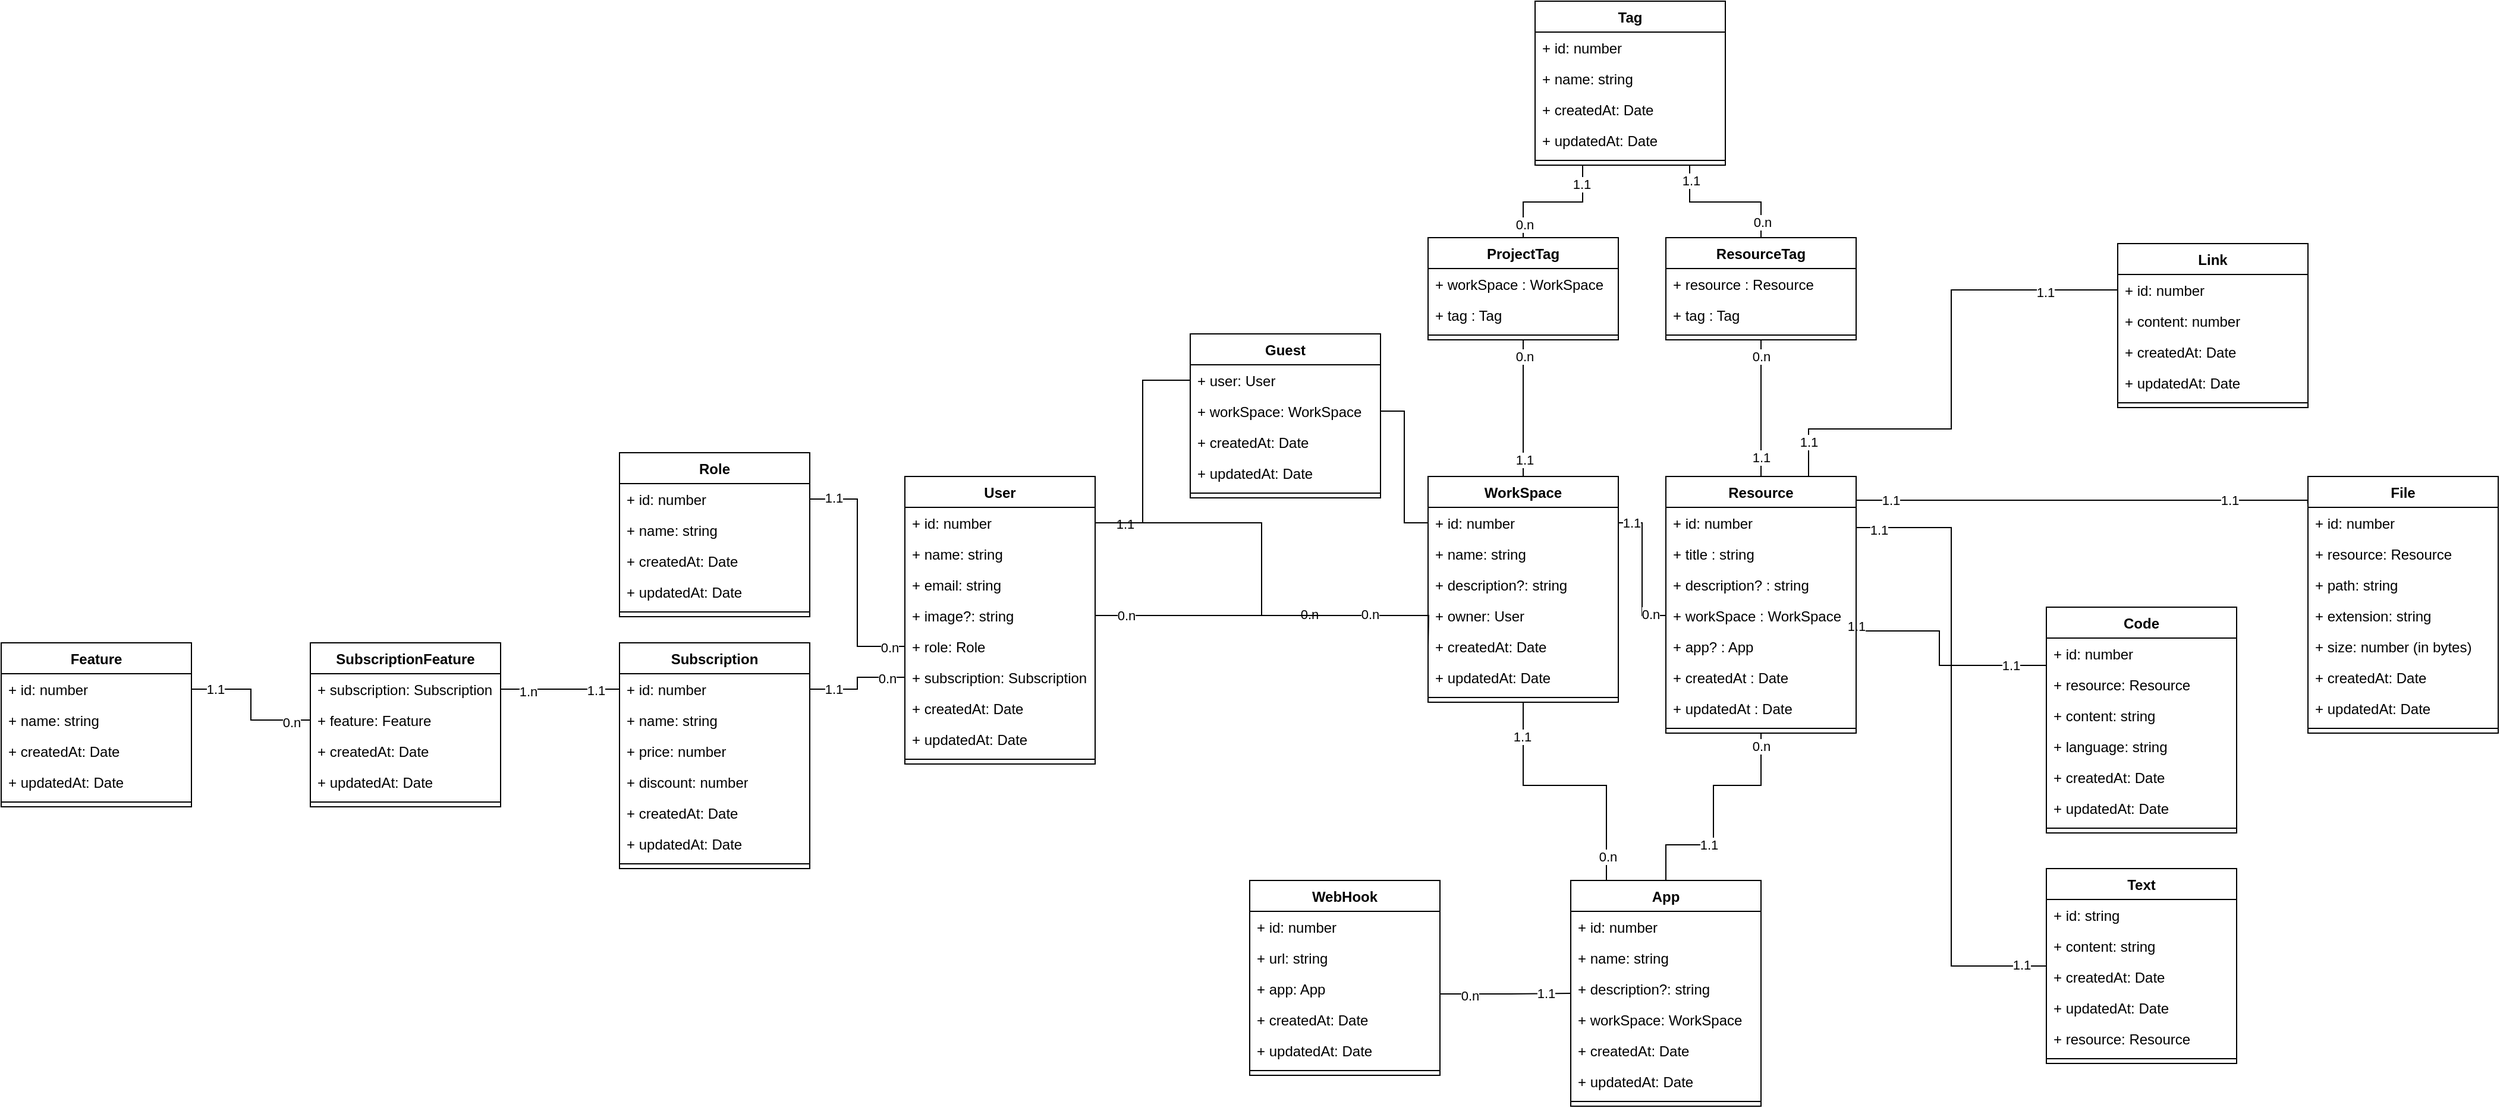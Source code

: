 <mxfile version="21.6.2" type="github">
  <diagram name="Page-1" id="kLeC5aWb9Zuu49NkkMoh">
    <mxGraphModel dx="6162" dy="1109" grid="1" gridSize="10" guides="1" tooltips="1" connect="1" arrows="1" fold="1" page="1" pageScale="1" pageWidth="850" pageHeight="1100" math="0" shadow="0">
      <root>
        <mxCell id="0" />
        <mxCell id="1" parent="0" />
        <mxCell id="GEZRF7LmWpL6LQjUL8pA-1" style="edgeStyle=orthogonalEdgeStyle;rounded=0;orthogonalLoop=1;jettySize=auto;html=1;entryX=0.5;entryY=1;entryDx=0;entryDy=0;endArrow=none;endFill=0;" parent="1" source="GEZRF7LmWpL6LQjUL8pA-4" target="GEZRF7LmWpL6LQjUL8pA-107" edge="1">
          <mxGeometry relative="1" as="geometry" />
        </mxCell>
        <mxCell id="GEZRF7LmWpL6LQjUL8pA-2" value="0.n" style="edgeLabel;html=1;align=center;verticalAlign=middle;resizable=0;points=[];" parent="GEZRF7LmWpL6LQjUL8pA-1" vertex="1" connectable="0">
          <mxGeometry x="0.766" y="-1" relative="1" as="geometry">
            <mxPoint as="offset" />
          </mxGeometry>
        </mxCell>
        <mxCell id="GEZRF7LmWpL6LQjUL8pA-3" value="1.1" style="edgeLabel;html=1;align=center;verticalAlign=middle;resizable=0;points=[];" parent="GEZRF7LmWpL6LQjUL8pA-1" vertex="1" connectable="0">
          <mxGeometry x="-0.754" y="-1" relative="1" as="geometry">
            <mxPoint as="offset" />
          </mxGeometry>
        </mxCell>
        <mxCell id="GEZRF7LmWpL6LQjUL8pA-4" value="WorkSpace" style="swimlane;fontStyle=1;align=center;verticalAlign=top;childLayout=stackLayout;horizontal=1;startSize=26;horizontalStack=0;resizeParent=1;resizeParentMax=0;resizeLast=0;collapsible=1;marginBottom=0;whiteSpace=wrap;html=1;" parent="1" vertex="1">
          <mxGeometry x="-2640" y="460" width="160" height="190" as="geometry" />
        </mxCell>
        <mxCell id="GEZRF7LmWpL6LQjUL8pA-5" value="+ id: number" style="text;strokeColor=none;fillColor=none;align=left;verticalAlign=top;spacingLeft=4;spacingRight=4;overflow=hidden;rotatable=0;points=[[0,0.5],[1,0.5]];portConstraint=eastwest;whiteSpace=wrap;html=1;" parent="GEZRF7LmWpL6LQjUL8pA-4" vertex="1">
          <mxGeometry y="26" width="160" height="26" as="geometry" />
        </mxCell>
        <mxCell id="GEZRF7LmWpL6LQjUL8pA-6" value="+ name: string" style="text;strokeColor=none;fillColor=none;align=left;verticalAlign=top;spacingLeft=4;spacingRight=4;overflow=hidden;rotatable=0;points=[[0,0.5],[1,0.5]];portConstraint=eastwest;whiteSpace=wrap;html=1;" parent="GEZRF7LmWpL6LQjUL8pA-4" vertex="1">
          <mxGeometry y="52" width="160" height="26" as="geometry" />
        </mxCell>
        <mxCell id="yAE9XLFauvHRIwuhdHwT-1" value="+ description?: string" style="text;strokeColor=none;fillColor=none;align=left;verticalAlign=top;spacingLeft=4;spacingRight=4;overflow=hidden;rotatable=0;points=[[0,0.5],[1,0.5]];portConstraint=eastwest;whiteSpace=wrap;html=1;" vertex="1" parent="GEZRF7LmWpL6LQjUL8pA-4">
          <mxGeometry y="78" width="160" height="26" as="geometry" />
        </mxCell>
        <mxCell id="GEZRF7LmWpL6LQjUL8pA-7" value="+ owner: User" style="text;strokeColor=none;fillColor=none;align=left;verticalAlign=top;spacingLeft=4;spacingRight=4;overflow=hidden;rotatable=0;points=[[0,0.5],[1,0.5]];portConstraint=eastwest;whiteSpace=wrap;html=1;" parent="GEZRF7LmWpL6LQjUL8pA-4" vertex="1">
          <mxGeometry y="104" width="160" height="26" as="geometry" />
        </mxCell>
        <mxCell id="GEZRF7LmWpL6LQjUL8pA-9" value="+ createdAt: Date" style="text;strokeColor=none;fillColor=none;align=left;verticalAlign=top;spacingLeft=4;spacingRight=4;overflow=hidden;rotatable=0;points=[[0,0.5],[1,0.5]];portConstraint=eastwest;whiteSpace=wrap;html=1;" parent="GEZRF7LmWpL6LQjUL8pA-4" vertex="1">
          <mxGeometry y="130" width="160" height="26" as="geometry" />
        </mxCell>
        <mxCell id="GEZRF7LmWpL6LQjUL8pA-10" value="+ updatedAt: Date" style="text;strokeColor=none;fillColor=none;align=left;verticalAlign=top;spacingLeft=4;spacingRight=4;overflow=hidden;rotatable=0;points=[[0,0.5],[1,0.5]];portConstraint=eastwest;whiteSpace=wrap;html=1;" parent="GEZRF7LmWpL6LQjUL8pA-4" vertex="1">
          <mxGeometry y="156" width="160" height="26" as="geometry" />
        </mxCell>
        <mxCell id="GEZRF7LmWpL6LQjUL8pA-11" value="" style="line;strokeWidth=1;fillColor=none;align=left;verticalAlign=middle;spacingTop=-1;spacingLeft=3;spacingRight=3;rotatable=0;labelPosition=right;points=[];portConstraint=eastwest;strokeColor=inherit;" parent="GEZRF7LmWpL6LQjUL8pA-4" vertex="1">
          <mxGeometry y="182" width="160" height="8" as="geometry" />
        </mxCell>
        <mxCell id="GEZRF7LmWpL6LQjUL8pA-12" value="User" style="swimlane;fontStyle=1;align=center;verticalAlign=top;childLayout=stackLayout;horizontal=1;startSize=26;horizontalStack=0;resizeParent=1;resizeParentMax=0;resizeLast=0;collapsible=1;marginBottom=0;whiteSpace=wrap;html=1;" parent="1" vertex="1">
          <mxGeometry x="-3080" y="460" width="160" height="242" as="geometry" />
        </mxCell>
        <mxCell id="GEZRF7LmWpL6LQjUL8pA-13" value="+ id: number" style="text;strokeColor=none;fillColor=none;align=left;verticalAlign=top;spacingLeft=4;spacingRight=4;overflow=hidden;rotatable=0;points=[[0,0.5],[1,0.5]];portConstraint=eastwest;whiteSpace=wrap;html=1;" parent="GEZRF7LmWpL6LQjUL8pA-12" vertex="1">
          <mxGeometry y="26" width="160" height="26" as="geometry" />
        </mxCell>
        <mxCell id="GEZRF7LmWpL6LQjUL8pA-14" value="+ name: string" style="text;strokeColor=none;fillColor=none;align=left;verticalAlign=top;spacingLeft=4;spacingRight=4;overflow=hidden;rotatable=0;points=[[0,0.5],[1,0.5]];portConstraint=eastwest;whiteSpace=wrap;html=1;" parent="GEZRF7LmWpL6LQjUL8pA-12" vertex="1">
          <mxGeometry y="52" width="160" height="26" as="geometry" />
        </mxCell>
        <mxCell id="GEZRF7LmWpL6LQjUL8pA-15" value="+ email: string" style="text;strokeColor=none;fillColor=none;align=left;verticalAlign=top;spacingLeft=4;spacingRight=4;overflow=hidden;rotatable=0;points=[[0,0.5],[1,0.5]];portConstraint=eastwest;whiteSpace=wrap;html=1;" parent="GEZRF7LmWpL6LQjUL8pA-12" vertex="1">
          <mxGeometry y="78" width="160" height="26" as="geometry" />
        </mxCell>
        <mxCell id="GEZRF7LmWpL6LQjUL8pA-16" value="+ image?: string" style="text;strokeColor=none;fillColor=none;align=left;verticalAlign=top;spacingLeft=4;spacingRight=4;overflow=hidden;rotatable=0;points=[[0,0.5],[1,0.5]];portConstraint=eastwest;whiteSpace=wrap;html=1;" parent="GEZRF7LmWpL6LQjUL8pA-12" vertex="1">
          <mxGeometry y="104" width="160" height="26" as="geometry" />
        </mxCell>
        <mxCell id="GEZRF7LmWpL6LQjUL8pA-17" value="+ role: Role" style="text;strokeColor=none;fillColor=none;align=left;verticalAlign=top;spacingLeft=4;spacingRight=4;overflow=hidden;rotatable=0;points=[[0,0.5],[1,0.5]];portConstraint=eastwest;whiteSpace=wrap;html=1;" parent="GEZRF7LmWpL6LQjUL8pA-12" vertex="1">
          <mxGeometry y="130" width="160" height="26" as="geometry" />
        </mxCell>
        <mxCell id="GEZRF7LmWpL6LQjUL8pA-18" value="+ subscription: Subscription" style="text;strokeColor=none;fillColor=none;align=left;verticalAlign=top;spacingLeft=4;spacingRight=4;overflow=hidden;rotatable=0;points=[[0,0.5],[1,0.5]];portConstraint=eastwest;whiteSpace=wrap;html=1;" parent="GEZRF7LmWpL6LQjUL8pA-12" vertex="1">
          <mxGeometry y="156" width="160" height="26" as="geometry" />
        </mxCell>
        <mxCell id="GEZRF7LmWpL6LQjUL8pA-19" value="+ createdAt: Date" style="text;strokeColor=none;fillColor=none;align=left;verticalAlign=top;spacingLeft=4;spacingRight=4;overflow=hidden;rotatable=0;points=[[0,0.5],[1,0.5]];portConstraint=eastwest;whiteSpace=wrap;html=1;" parent="GEZRF7LmWpL6LQjUL8pA-12" vertex="1">
          <mxGeometry y="182" width="160" height="26" as="geometry" />
        </mxCell>
        <mxCell id="yAE9XLFauvHRIwuhdHwT-22" value="+ updatedAt: Date" style="text;strokeColor=none;fillColor=none;align=left;verticalAlign=top;spacingLeft=4;spacingRight=4;overflow=hidden;rotatable=0;points=[[0,0.5],[1,0.5]];portConstraint=eastwest;whiteSpace=wrap;html=1;" vertex="1" parent="GEZRF7LmWpL6LQjUL8pA-12">
          <mxGeometry y="208" width="160" height="26" as="geometry" />
        </mxCell>
        <mxCell id="GEZRF7LmWpL6LQjUL8pA-20" value="" style="line;strokeWidth=1;fillColor=none;align=left;verticalAlign=middle;spacingTop=-1;spacingLeft=3;spacingRight=3;rotatable=0;labelPosition=right;points=[];portConstraint=eastwest;strokeColor=inherit;" parent="GEZRF7LmWpL6LQjUL8pA-12" vertex="1">
          <mxGeometry y="234" width="160" height="8" as="geometry" />
        </mxCell>
        <mxCell id="GEZRF7LmWpL6LQjUL8pA-21" style="edgeStyle=orthogonalEdgeStyle;rounded=0;orthogonalLoop=1;jettySize=auto;html=1;entryX=0.5;entryY=1;entryDx=0;entryDy=0;endArrow=none;endFill=0;" parent="1" source="GEZRF7LmWpL6LQjUL8pA-24" target="GEZRF7LmWpL6LQjUL8pA-4" edge="1">
          <mxGeometry relative="1" as="geometry">
            <Array as="points">
              <mxPoint x="-2490" y="720" />
              <mxPoint x="-2560" y="720" />
            </Array>
          </mxGeometry>
        </mxCell>
        <mxCell id="GEZRF7LmWpL6LQjUL8pA-22" value="0.n" style="edgeLabel;html=1;align=center;verticalAlign=middle;resizable=0;points=[];" parent="GEZRF7LmWpL6LQjUL8pA-21" vertex="1" connectable="0">
          <mxGeometry x="-0.817" y="-1" relative="1" as="geometry">
            <mxPoint as="offset" />
          </mxGeometry>
        </mxCell>
        <mxCell id="GEZRF7LmWpL6LQjUL8pA-23" value="1.1" style="edgeLabel;html=1;align=center;verticalAlign=middle;resizable=0;points=[];" parent="GEZRF7LmWpL6LQjUL8pA-21" vertex="1" connectable="0">
          <mxGeometry x="0.741" y="1" relative="1" as="geometry">
            <mxPoint as="offset" />
          </mxGeometry>
        </mxCell>
        <mxCell id="GEZRF7LmWpL6LQjUL8pA-24" value="App" style="swimlane;fontStyle=1;align=center;verticalAlign=top;childLayout=stackLayout;horizontal=1;startSize=26;horizontalStack=0;resizeParent=1;resizeParentMax=0;resizeLast=0;collapsible=1;marginBottom=0;whiteSpace=wrap;html=1;" parent="1" vertex="1">
          <mxGeometry x="-2520" y="800" width="160" height="190" as="geometry" />
        </mxCell>
        <mxCell id="GEZRF7LmWpL6LQjUL8pA-25" value="+ id: number" style="text;strokeColor=none;fillColor=none;align=left;verticalAlign=top;spacingLeft=4;spacingRight=4;overflow=hidden;rotatable=0;points=[[0,0.5],[1,0.5]];portConstraint=eastwest;whiteSpace=wrap;html=1;" parent="GEZRF7LmWpL6LQjUL8pA-24" vertex="1">
          <mxGeometry y="26" width="160" height="26" as="geometry" />
        </mxCell>
        <mxCell id="GEZRF7LmWpL6LQjUL8pA-26" value="+ name: string" style="text;strokeColor=none;fillColor=none;align=left;verticalAlign=top;spacingLeft=4;spacingRight=4;overflow=hidden;rotatable=0;points=[[0,0.5],[1,0.5]];portConstraint=eastwest;whiteSpace=wrap;html=1;" parent="GEZRF7LmWpL6LQjUL8pA-24" vertex="1">
          <mxGeometry y="52" width="160" height="26" as="geometry" />
        </mxCell>
        <mxCell id="yAE9XLFauvHRIwuhdHwT-2" value="+ description?: string" style="text;strokeColor=none;fillColor=none;align=left;verticalAlign=top;spacingLeft=4;spacingRight=4;overflow=hidden;rotatable=0;points=[[0,0.5],[1,0.5]];portConstraint=eastwest;whiteSpace=wrap;html=1;" vertex="1" parent="GEZRF7LmWpL6LQjUL8pA-24">
          <mxGeometry y="78" width="160" height="26" as="geometry" />
        </mxCell>
        <mxCell id="GEZRF7LmWpL6LQjUL8pA-27" value="+ workSpace: WorkSpace" style="text;strokeColor=none;fillColor=none;align=left;verticalAlign=top;spacingLeft=4;spacingRight=4;overflow=hidden;rotatable=0;points=[[0,0.5],[1,0.5]];portConstraint=eastwest;whiteSpace=wrap;html=1;" parent="GEZRF7LmWpL6LQjUL8pA-24" vertex="1">
          <mxGeometry y="104" width="160" height="26" as="geometry" />
        </mxCell>
        <mxCell id="GEZRF7LmWpL6LQjUL8pA-28" value="+ createdAt: Date" style="text;strokeColor=none;fillColor=none;align=left;verticalAlign=top;spacingLeft=4;spacingRight=4;overflow=hidden;rotatable=0;points=[[0,0.5],[1,0.5]];portConstraint=eastwest;whiteSpace=wrap;html=1;" parent="GEZRF7LmWpL6LQjUL8pA-24" vertex="1">
          <mxGeometry y="130" width="160" height="26" as="geometry" />
        </mxCell>
        <mxCell id="GEZRF7LmWpL6LQjUL8pA-29" value="+ updatedAt: Date" style="text;strokeColor=none;fillColor=none;align=left;verticalAlign=top;spacingLeft=4;spacingRight=4;overflow=hidden;rotatable=0;points=[[0,0.5],[1,0.5]];portConstraint=eastwest;whiteSpace=wrap;html=1;" parent="GEZRF7LmWpL6LQjUL8pA-24" vertex="1">
          <mxGeometry y="156" width="160" height="26" as="geometry" />
        </mxCell>
        <mxCell id="GEZRF7LmWpL6LQjUL8pA-30" value="" style="line;strokeWidth=1;fillColor=none;align=left;verticalAlign=middle;spacingTop=-1;spacingLeft=3;spacingRight=3;rotatable=0;labelPosition=right;points=[];portConstraint=eastwest;strokeColor=inherit;" parent="GEZRF7LmWpL6LQjUL8pA-24" vertex="1">
          <mxGeometry y="182" width="160" height="8" as="geometry" />
        </mxCell>
        <mxCell id="GEZRF7LmWpL6LQjUL8pA-31" value="File" style="swimlane;fontStyle=1;align=center;verticalAlign=top;childLayout=stackLayout;horizontal=1;startSize=26;horizontalStack=0;resizeParent=1;resizeParentMax=0;resizeLast=0;collapsible=1;marginBottom=0;whiteSpace=wrap;html=1;" parent="1" vertex="1">
          <mxGeometry x="-1900" y="460" width="160" height="216" as="geometry" />
        </mxCell>
        <mxCell id="GEZRF7LmWpL6LQjUL8pA-32" value="+ id: number" style="text;strokeColor=none;fillColor=none;align=left;verticalAlign=top;spacingLeft=4;spacingRight=4;overflow=hidden;rotatable=0;points=[[0,0.5],[1,0.5]];portConstraint=eastwest;whiteSpace=wrap;html=1;" parent="GEZRF7LmWpL6LQjUL8pA-31" vertex="1">
          <mxGeometry y="26" width="160" height="26" as="geometry" />
        </mxCell>
        <mxCell id="GEZRF7LmWpL6LQjUL8pA-33" value="+ resource: Resource" style="text;strokeColor=none;fillColor=none;align=left;verticalAlign=top;spacingLeft=4;spacingRight=4;overflow=hidden;rotatable=0;points=[[0,0.5],[1,0.5]];portConstraint=eastwest;whiteSpace=wrap;html=1;" parent="GEZRF7LmWpL6LQjUL8pA-31" vertex="1">
          <mxGeometry y="52" width="160" height="26" as="geometry" />
        </mxCell>
        <mxCell id="GEZRF7LmWpL6LQjUL8pA-34" value="+ path: string" style="text;strokeColor=none;fillColor=none;align=left;verticalAlign=top;spacingLeft=4;spacingRight=4;overflow=hidden;rotatable=0;points=[[0,0.5],[1,0.5]];portConstraint=eastwest;whiteSpace=wrap;html=1;" parent="GEZRF7LmWpL6LQjUL8pA-31" vertex="1">
          <mxGeometry y="78" width="160" height="26" as="geometry" />
        </mxCell>
        <mxCell id="GEZRF7LmWpL6LQjUL8pA-35" value="+ extension: string" style="text;strokeColor=none;fillColor=none;align=left;verticalAlign=top;spacingLeft=4;spacingRight=4;overflow=hidden;rotatable=0;points=[[0,0.5],[1,0.5]];portConstraint=eastwest;whiteSpace=wrap;html=1;" parent="GEZRF7LmWpL6LQjUL8pA-31" vertex="1">
          <mxGeometry y="104" width="160" height="26" as="geometry" />
        </mxCell>
        <mxCell id="GEZRF7LmWpL6LQjUL8pA-36" value="+ size: number (in bytes)" style="text;strokeColor=none;fillColor=none;align=left;verticalAlign=top;spacingLeft=4;spacingRight=4;overflow=hidden;rotatable=0;points=[[0,0.5],[1,0.5]];portConstraint=eastwest;whiteSpace=wrap;html=1;" parent="GEZRF7LmWpL6LQjUL8pA-31" vertex="1">
          <mxGeometry y="130" width="160" height="26" as="geometry" />
        </mxCell>
        <mxCell id="GEZRF7LmWpL6LQjUL8pA-37" value="+ createdAt: Date" style="text;strokeColor=none;fillColor=none;align=left;verticalAlign=top;spacingLeft=4;spacingRight=4;overflow=hidden;rotatable=0;points=[[0,0.5],[1,0.5]];portConstraint=eastwest;whiteSpace=wrap;html=1;" parent="GEZRF7LmWpL6LQjUL8pA-31" vertex="1">
          <mxGeometry y="156" width="160" height="26" as="geometry" />
        </mxCell>
        <mxCell id="GEZRF7LmWpL6LQjUL8pA-38" value="+ updatedAt: Date" style="text;strokeColor=none;fillColor=none;align=left;verticalAlign=top;spacingLeft=4;spacingRight=4;overflow=hidden;rotatable=0;points=[[0,0.5],[1,0.5]];portConstraint=eastwest;whiteSpace=wrap;html=1;" parent="GEZRF7LmWpL6LQjUL8pA-31" vertex="1">
          <mxGeometry y="182" width="160" height="26" as="geometry" />
        </mxCell>
        <mxCell id="GEZRF7LmWpL6LQjUL8pA-39" value="" style="line;strokeWidth=1;fillColor=none;align=left;verticalAlign=middle;spacingTop=-1;spacingLeft=3;spacingRight=3;rotatable=0;labelPosition=right;points=[];portConstraint=eastwest;strokeColor=inherit;" parent="GEZRF7LmWpL6LQjUL8pA-31" vertex="1">
          <mxGeometry y="208" width="160" height="8" as="geometry" />
        </mxCell>
        <mxCell id="GEZRF7LmWpL6LQjUL8pA-40" value="Link" style="swimlane;fontStyle=1;align=center;verticalAlign=top;childLayout=stackLayout;horizontal=1;startSize=26;horizontalStack=0;resizeParent=1;resizeParentMax=0;resizeLast=0;collapsible=1;marginBottom=0;whiteSpace=wrap;html=1;" parent="1" vertex="1">
          <mxGeometry x="-2060" y="264" width="160" height="138" as="geometry" />
        </mxCell>
        <mxCell id="GEZRF7LmWpL6LQjUL8pA-41" value="+ id: number" style="text;strokeColor=none;fillColor=none;align=left;verticalAlign=top;spacingLeft=4;spacingRight=4;overflow=hidden;rotatable=0;points=[[0,0.5],[1,0.5]];portConstraint=eastwest;whiteSpace=wrap;html=1;" parent="GEZRF7LmWpL6LQjUL8pA-40" vertex="1">
          <mxGeometry y="26" width="160" height="26" as="geometry" />
        </mxCell>
        <mxCell id="GEZRF7LmWpL6LQjUL8pA-42" value="+ content: number" style="text;strokeColor=none;fillColor=none;align=left;verticalAlign=top;spacingLeft=4;spacingRight=4;overflow=hidden;rotatable=0;points=[[0,0.5],[1,0.5]];portConstraint=eastwest;whiteSpace=wrap;html=1;" parent="GEZRF7LmWpL6LQjUL8pA-40" vertex="1">
          <mxGeometry y="52" width="160" height="26" as="geometry" />
        </mxCell>
        <mxCell id="GEZRF7LmWpL6LQjUL8pA-43" value="+ createdAt: Date" style="text;strokeColor=none;fillColor=none;align=left;verticalAlign=top;spacingLeft=4;spacingRight=4;overflow=hidden;rotatable=0;points=[[0,0.5],[1,0.5]];portConstraint=eastwest;whiteSpace=wrap;html=1;" parent="GEZRF7LmWpL6LQjUL8pA-40" vertex="1">
          <mxGeometry y="78" width="160" height="26" as="geometry" />
        </mxCell>
        <mxCell id="GEZRF7LmWpL6LQjUL8pA-44" value="+ updatedAt: Date" style="text;strokeColor=none;fillColor=none;align=left;verticalAlign=top;spacingLeft=4;spacingRight=4;overflow=hidden;rotatable=0;points=[[0,0.5],[1,0.5]];portConstraint=eastwest;whiteSpace=wrap;html=1;" parent="GEZRF7LmWpL6LQjUL8pA-40" vertex="1">
          <mxGeometry y="104" width="160" height="26" as="geometry" />
        </mxCell>
        <mxCell id="GEZRF7LmWpL6LQjUL8pA-45" value="" style="line;strokeWidth=1;fillColor=none;align=left;verticalAlign=middle;spacingTop=-1;spacingLeft=3;spacingRight=3;rotatable=0;labelPosition=right;points=[];portConstraint=eastwest;strokeColor=inherit;" parent="GEZRF7LmWpL6LQjUL8pA-40" vertex="1">
          <mxGeometry y="130" width="160" height="8" as="geometry" />
        </mxCell>
        <mxCell id="GEZRF7LmWpL6LQjUL8pA-46" style="edgeStyle=orthogonalEdgeStyle;rounded=0;orthogonalLoop=1;jettySize=auto;html=1;entryX=1;entryY=0.5;entryDx=0;entryDy=0;endArrow=none;endFill=0;" parent="1" source="GEZRF7LmWpL6LQjUL8pA-49" target="GEZRF7LmWpL6LQjUL8pA-83" edge="1">
          <mxGeometry relative="1" as="geometry">
            <Array as="points">
              <mxPoint x="-2200" y="872" />
              <mxPoint x="-2200" y="503" />
              <mxPoint x="-2280" y="503" />
            </Array>
          </mxGeometry>
        </mxCell>
        <mxCell id="GEZRF7LmWpL6LQjUL8pA-47" value="1.1" style="edgeLabel;html=1;align=center;verticalAlign=middle;resizable=0;points=[];" parent="GEZRF7LmWpL6LQjUL8pA-46" vertex="1" connectable="0">
          <mxGeometry x="-0.849" y="-1" relative="1" as="geometry">
            <mxPoint x="19" as="offset" />
          </mxGeometry>
        </mxCell>
        <mxCell id="GEZRF7LmWpL6LQjUL8pA-48" value="1.1" style="edgeLabel;html=1;align=center;verticalAlign=middle;resizable=0;points=[];" parent="GEZRF7LmWpL6LQjUL8pA-46" vertex="1" connectable="0">
          <mxGeometry x="0.915" y="2" relative="1" as="geometry">
            <mxPoint as="offset" />
          </mxGeometry>
        </mxCell>
        <mxCell id="GEZRF7LmWpL6LQjUL8pA-49" value="Text" style="swimlane;fontStyle=1;align=center;verticalAlign=top;childLayout=stackLayout;horizontal=1;startSize=26;horizontalStack=0;resizeParent=1;resizeParentMax=0;resizeLast=0;collapsible=1;marginBottom=0;whiteSpace=wrap;html=1;" parent="1" vertex="1">
          <mxGeometry x="-2120" y="790" width="160" height="164" as="geometry" />
        </mxCell>
        <mxCell id="GEZRF7LmWpL6LQjUL8pA-50" value="+ id: string" style="text;strokeColor=none;fillColor=none;align=left;verticalAlign=top;spacingLeft=4;spacingRight=4;overflow=hidden;rotatable=0;points=[[0,0.5],[1,0.5]];portConstraint=eastwest;whiteSpace=wrap;html=1;" parent="GEZRF7LmWpL6LQjUL8pA-49" vertex="1">
          <mxGeometry y="26" width="160" height="26" as="geometry" />
        </mxCell>
        <mxCell id="GEZRF7LmWpL6LQjUL8pA-51" value="+ content: string" style="text;strokeColor=none;fillColor=none;align=left;verticalAlign=top;spacingLeft=4;spacingRight=4;overflow=hidden;rotatable=0;points=[[0,0.5],[1,0.5]];portConstraint=eastwest;whiteSpace=wrap;html=1;" parent="GEZRF7LmWpL6LQjUL8pA-49" vertex="1">
          <mxGeometry y="52" width="160" height="26" as="geometry" />
        </mxCell>
        <mxCell id="GEZRF7LmWpL6LQjUL8pA-52" value="+ createdAt: Date" style="text;strokeColor=none;fillColor=none;align=left;verticalAlign=top;spacingLeft=4;spacingRight=4;overflow=hidden;rotatable=0;points=[[0,0.5],[1,0.5]];portConstraint=eastwest;whiteSpace=wrap;html=1;" parent="GEZRF7LmWpL6LQjUL8pA-49" vertex="1">
          <mxGeometry y="78" width="160" height="26" as="geometry" />
        </mxCell>
        <mxCell id="GEZRF7LmWpL6LQjUL8pA-53" value="+ updatedAt: Date" style="text;strokeColor=none;fillColor=none;align=left;verticalAlign=top;spacingLeft=4;spacingRight=4;overflow=hidden;rotatable=0;points=[[0,0.5],[1,0.5]];portConstraint=eastwest;whiteSpace=wrap;html=1;" parent="GEZRF7LmWpL6LQjUL8pA-49" vertex="1">
          <mxGeometry y="104" width="160" height="26" as="geometry" />
        </mxCell>
        <mxCell id="GEZRF7LmWpL6LQjUL8pA-54" value="+ resource: Resource" style="text;strokeColor=none;fillColor=none;align=left;verticalAlign=top;spacingLeft=4;spacingRight=4;overflow=hidden;rotatable=0;points=[[0,0.5],[1,0.5]];portConstraint=eastwest;whiteSpace=wrap;html=1;" parent="GEZRF7LmWpL6LQjUL8pA-49" vertex="1">
          <mxGeometry y="130" width="160" height="26" as="geometry" />
        </mxCell>
        <mxCell id="GEZRF7LmWpL6LQjUL8pA-55" value="" style="line;strokeWidth=1;fillColor=none;align=left;verticalAlign=middle;spacingTop=-1;spacingLeft=3;spacingRight=3;rotatable=0;labelPosition=right;points=[];portConstraint=eastwest;strokeColor=inherit;" parent="GEZRF7LmWpL6LQjUL8pA-49" vertex="1">
          <mxGeometry y="156" width="160" height="8" as="geometry" />
        </mxCell>
        <mxCell id="GEZRF7LmWpL6LQjUL8pA-56" style="edgeStyle=orthogonalEdgeStyle;rounded=0;orthogonalLoop=1;jettySize=auto;html=1;entryX=1;entryY=0.5;entryDx=0;entryDy=0;endArrow=none;endFill=0;" parent="1" source="GEZRF7LmWpL6LQjUL8pA-59" target="GEZRF7LmWpL6LQjUL8pA-83" edge="1">
          <mxGeometry relative="1" as="geometry">
            <Array as="points">
              <mxPoint x="-2210" y="619" />
              <mxPoint x="-2210" y="590" />
              <mxPoint x="-2280" y="590" />
            </Array>
          </mxGeometry>
        </mxCell>
        <mxCell id="GEZRF7LmWpL6LQjUL8pA-57" value="1.1" style="edgeLabel;html=1;align=center;verticalAlign=middle;resizable=0;points=[];" parent="GEZRF7LmWpL6LQjUL8pA-56" vertex="1" connectable="0">
          <mxGeometry x="-0.784" relative="1" as="geometry">
            <mxPoint as="offset" />
          </mxGeometry>
        </mxCell>
        <mxCell id="GEZRF7LmWpL6LQjUL8pA-58" value="1.1" style="edgeLabel;html=1;align=center;verticalAlign=middle;resizable=0;points=[];" parent="GEZRF7LmWpL6LQjUL8pA-56" vertex="1" connectable="0">
          <mxGeometry x="0.379" relative="1" as="geometry">
            <mxPoint as="offset" />
          </mxGeometry>
        </mxCell>
        <mxCell id="GEZRF7LmWpL6LQjUL8pA-59" value="Code" style="swimlane;fontStyle=1;align=center;verticalAlign=top;childLayout=stackLayout;horizontal=1;startSize=26;horizontalStack=0;resizeParent=1;resizeParentMax=0;resizeLast=0;collapsible=1;marginBottom=0;whiteSpace=wrap;html=1;" parent="1" vertex="1">
          <mxGeometry x="-2120" y="570" width="160" height="190" as="geometry" />
        </mxCell>
        <mxCell id="GEZRF7LmWpL6LQjUL8pA-60" value="+ id: number" style="text;strokeColor=none;fillColor=none;align=left;verticalAlign=top;spacingLeft=4;spacingRight=4;overflow=hidden;rotatable=0;points=[[0,0.5],[1,0.5]];portConstraint=eastwest;whiteSpace=wrap;html=1;" parent="GEZRF7LmWpL6LQjUL8pA-59" vertex="1">
          <mxGeometry y="26" width="160" height="26" as="geometry" />
        </mxCell>
        <mxCell id="GEZRF7LmWpL6LQjUL8pA-61" value="+ resource: Resource" style="text;strokeColor=none;fillColor=none;align=left;verticalAlign=top;spacingLeft=4;spacingRight=4;overflow=hidden;rotatable=0;points=[[0,0.5],[1,0.5]];portConstraint=eastwest;whiteSpace=wrap;html=1;" parent="GEZRF7LmWpL6LQjUL8pA-59" vertex="1">
          <mxGeometry y="52" width="160" height="26" as="geometry" />
        </mxCell>
        <mxCell id="GEZRF7LmWpL6LQjUL8pA-62" value="+ content: string" style="text;strokeColor=none;fillColor=none;align=left;verticalAlign=top;spacingLeft=4;spacingRight=4;overflow=hidden;rotatable=0;points=[[0,0.5],[1,0.5]];portConstraint=eastwest;whiteSpace=wrap;html=1;" parent="GEZRF7LmWpL6LQjUL8pA-59" vertex="1">
          <mxGeometry y="78" width="160" height="26" as="geometry" />
        </mxCell>
        <mxCell id="GEZRF7LmWpL6LQjUL8pA-63" value="+ language: string" style="text;strokeColor=none;fillColor=none;align=left;verticalAlign=top;spacingLeft=4;spacingRight=4;overflow=hidden;rotatable=0;points=[[0,0.5],[1,0.5]];portConstraint=eastwest;whiteSpace=wrap;html=1;" parent="GEZRF7LmWpL6LQjUL8pA-59" vertex="1">
          <mxGeometry y="104" width="160" height="26" as="geometry" />
        </mxCell>
        <mxCell id="GEZRF7LmWpL6LQjUL8pA-64" value="+ createdAt: Date" style="text;strokeColor=none;fillColor=none;align=left;verticalAlign=top;spacingLeft=4;spacingRight=4;overflow=hidden;rotatable=0;points=[[0,0.5],[1,0.5]];portConstraint=eastwest;whiteSpace=wrap;html=1;" parent="GEZRF7LmWpL6LQjUL8pA-59" vertex="1">
          <mxGeometry y="130" width="160" height="26" as="geometry" />
        </mxCell>
        <mxCell id="GEZRF7LmWpL6LQjUL8pA-65" value="+ updatedAt: Date" style="text;strokeColor=none;fillColor=none;align=left;verticalAlign=top;spacingLeft=4;spacingRight=4;overflow=hidden;rotatable=0;points=[[0,0.5],[1,0.5]];portConstraint=eastwest;whiteSpace=wrap;html=1;" parent="GEZRF7LmWpL6LQjUL8pA-59" vertex="1">
          <mxGeometry y="156" width="160" height="26" as="geometry" />
        </mxCell>
        <mxCell id="GEZRF7LmWpL6LQjUL8pA-66" value="" style="line;strokeWidth=1;fillColor=none;align=left;verticalAlign=middle;spacingTop=-1;spacingLeft=3;spacingRight=3;rotatable=0;labelPosition=right;points=[];portConstraint=eastwest;strokeColor=inherit;" parent="GEZRF7LmWpL6LQjUL8pA-59" vertex="1">
          <mxGeometry y="182" width="160" height="8" as="geometry" />
        </mxCell>
        <mxCell id="GEZRF7LmWpL6LQjUL8pA-67" value="Role" style="swimlane;fontStyle=1;align=center;verticalAlign=top;childLayout=stackLayout;horizontal=1;startSize=26;horizontalStack=0;resizeParent=1;resizeParentMax=0;resizeLast=0;collapsible=1;marginBottom=0;whiteSpace=wrap;html=1;" parent="1" vertex="1">
          <mxGeometry x="-3320" y="440" width="160" height="138" as="geometry" />
        </mxCell>
        <mxCell id="GEZRF7LmWpL6LQjUL8pA-68" value="+ id: number" style="text;strokeColor=none;fillColor=none;align=left;verticalAlign=top;spacingLeft=4;spacingRight=4;overflow=hidden;rotatable=0;points=[[0,0.5],[1,0.5]];portConstraint=eastwest;whiteSpace=wrap;html=1;" parent="GEZRF7LmWpL6LQjUL8pA-67" vertex="1">
          <mxGeometry y="26" width="160" height="26" as="geometry" />
        </mxCell>
        <mxCell id="GEZRF7LmWpL6LQjUL8pA-69" value="+ name: string" style="text;strokeColor=none;fillColor=none;align=left;verticalAlign=top;spacingLeft=4;spacingRight=4;overflow=hidden;rotatable=0;points=[[0,0.5],[1,0.5]];portConstraint=eastwest;whiteSpace=wrap;html=1;" parent="GEZRF7LmWpL6LQjUL8pA-67" vertex="1">
          <mxGeometry y="52" width="160" height="26" as="geometry" />
        </mxCell>
        <mxCell id="GEZRF7LmWpL6LQjUL8pA-70" value="+ createdAt: Date" style="text;strokeColor=none;fillColor=none;align=left;verticalAlign=top;spacingLeft=4;spacingRight=4;overflow=hidden;rotatable=0;points=[[0,0.5],[1,0.5]];portConstraint=eastwest;whiteSpace=wrap;html=1;" parent="GEZRF7LmWpL6LQjUL8pA-67" vertex="1">
          <mxGeometry y="78" width="160" height="26" as="geometry" />
        </mxCell>
        <mxCell id="GEZRF7LmWpL6LQjUL8pA-71" value="+ updatedAt: Date" style="text;strokeColor=none;fillColor=none;align=left;verticalAlign=top;spacingLeft=4;spacingRight=4;overflow=hidden;rotatable=0;points=[[0,0.5],[1,0.5]];portConstraint=eastwest;whiteSpace=wrap;html=1;" parent="GEZRF7LmWpL6LQjUL8pA-67" vertex="1">
          <mxGeometry y="104" width="160" height="26" as="geometry" />
        </mxCell>
        <mxCell id="GEZRF7LmWpL6LQjUL8pA-72" value="" style="line;strokeWidth=1;fillColor=none;align=left;verticalAlign=middle;spacingTop=-1;spacingLeft=3;spacingRight=3;rotatable=0;labelPosition=right;points=[];portConstraint=eastwest;strokeColor=inherit;" parent="GEZRF7LmWpL6LQjUL8pA-67" vertex="1">
          <mxGeometry y="130" width="160" height="8" as="geometry" />
        </mxCell>
        <mxCell id="GEZRF7LmWpL6LQjUL8pA-73" value="Tag" style="swimlane;fontStyle=1;align=center;verticalAlign=top;childLayout=stackLayout;horizontal=1;startSize=26;horizontalStack=0;resizeParent=1;resizeParentMax=0;resizeLast=0;collapsible=1;marginBottom=0;whiteSpace=wrap;html=1;" parent="1" vertex="1">
          <mxGeometry x="-2550" y="60" width="160" height="138" as="geometry" />
        </mxCell>
        <mxCell id="GEZRF7LmWpL6LQjUL8pA-74" value="+ id: number" style="text;strokeColor=none;fillColor=none;align=left;verticalAlign=top;spacingLeft=4;spacingRight=4;overflow=hidden;rotatable=0;points=[[0,0.5],[1,0.5]];portConstraint=eastwest;whiteSpace=wrap;html=1;" parent="GEZRF7LmWpL6LQjUL8pA-73" vertex="1">
          <mxGeometry y="26" width="160" height="26" as="geometry" />
        </mxCell>
        <mxCell id="GEZRF7LmWpL6LQjUL8pA-75" value="+ name: string" style="text;strokeColor=none;fillColor=none;align=left;verticalAlign=top;spacingLeft=4;spacingRight=4;overflow=hidden;rotatable=0;points=[[0,0.5],[1,0.5]];portConstraint=eastwest;whiteSpace=wrap;html=1;" parent="GEZRF7LmWpL6LQjUL8pA-73" vertex="1">
          <mxGeometry y="52" width="160" height="26" as="geometry" />
        </mxCell>
        <mxCell id="GEZRF7LmWpL6LQjUL8pA-76" value="+ createdAt: Date" style="text;strokeColor=none;fillColor=none;align=left;verticalAlign=top;spacingLeft=4;spacingRight=4;overflow=hidden;rotatable=0;points=[[0,0.5],[1,0.5]];portConstraint=eastwest;whiteSpace=wrap;html=1;" parent="GEZRF7LmWpL6LQjUL8pA-73" vertex="1">
          <mxGeometry y="78" width="160" height="26" as="geometry" />
        </mxCell>
        <mxCell id="GEZRF7LmWpL6LQjUL8pA-77" value="+ updatedAt: Date" style="text;strokeColor=none;fillColor=none;align=left;verticalAlign=top;spacingLeft=4;spacingRight=4;overflow=hidden;rotatable=0;points=[[0,0.5],[1,0.5]];portConstraint=eastwest;whiteSpace=wrap;html=1;" parent="GEZRF7LmWpL6LQjUL8pA-73" vertex="1">
          <mxGeometry y="104" width="160" height="26" as="geometry" />
        </mxCell>
        <mxCell id="GEZRF7LmWpL6LQjUL8pA-78" value="" style="line;strokeWidth=1;fillColor=none;align=left;verticalAlign=middle;spacingTop=-1;spacingLeft=3;spacingRight=3;rotatable=0;labelPosition=right;points=[];portConstraint=eastwest;strokeColor=inherit;" parent="GEZRF7LmWpL6LQjUL8pA-73" vertex="1">
          <mxGeometry y="130" width="160" height="8" as="geometry" />
        </mxCell>
        <mxCell id="GEZRF7LmWpL6LQjUL8pA-79" style="edgeStyle=orthogonalEdgeStyle;rounded=0;orthogonalLoop=1;jettySize=auto;html=1;entryX=0.5;entryY=1;entryDx=0;entryDy=0;endArrow=none;endFill=0;" parent="1" source="GEZRF7LmWpL6LQjUL8pA-82" target="GEZRF7LmWpL6LQjUL8pA-91" edge="1">
          <mxGeometry relative="1" as="geometry" />
        </mxCell>
        <mxCell id="GEZRF7LmWpL6LQjUL8pA-80" value="1.1" style="edgeLabel;html=1;align=center;verticalAlign=middle;resizable=0;points=[];" parent="GEZRF7LmWpL6LQjUL8pA-79" vertex="1" connectable="0">
          <mxGeometry x="-0.726" relative="1" as="geometry">
            <mxPoint as="offset" />
          </mxGeometry>
        </mxCell>
        <mxCell id="GEZRF7LmWpL6LQjUL8pA-81" value="0.n" style="edgeLabel;html=1;align=center;verticalAlign=middle;resizable=0;points=[];" parent="GEZRF7LmWpL6LQjUL8pA-79" vertex="1" connectable="0">
          <mxGeometry x="0.766" relative="1" as="geometry">
            <mxPoint as="offset" />
          </mxGeometry>
        </mxCell>
        <mxCell id="GEZRF7LmWpL6LQjUL8pA-82" value="Resource" style="swimlane;fontStyle=1;align=center;verticalAlign=top;childLayout=stackLayout;horizontal=1;startSize=26;horizontalStack=0;resizeParent=1;resizeParentMax=0;resizeLast=0;collapsible=1;marginBottom=0;whiteSpace=wrap;html=1;" parent="1" vertex="1">
          <mxGeometry x="-2440" y="460" width="160" height="216" as="geometry" />
        </mxCell>
        <mxCell id="GEZRF7LmWpL6LQjUL8pA-83" value="+ id: number" style="text;strokeColor=none;fillColor=none;align=left;verticalAlign=top;spacingLeft=4;spacingRight=4;overflow=hidden;rotatable=0;points=[[0,0.5],[1,0.5]];portConstraint=eastwest;whiteSpace=wrap;html=1;" parent="GEZRF7LmWpL6LQjUL8pA-82" vertex="1">
          <mxGeometry y="26" width="160" height="26" as="geometry" />
        </mxCell>
        <mxCell id="GEZRF7LmWpL6LQjUL8pA-84" value="+ title : string" style="text;strokeColor=none;fillColor=none;align=left;verticalAlign=top;spacingLeft=4;spacingRight=4;overflow=hidden;rotatable=0;points=[[0,0.5],[1,0.5]];portConstraint=eastwest;whiteSpace=wrap;html=1;" parent="GEZRF7LmWpL6LQjUL8pA-82" vertex="1">
          <mxGeometry y="52" width="160" height="26" as="geometry" />
        </mxCell>
        <mxCell id="GEZRF7LmWpL6LQjUL8pA-85" value="+ description? : string" style="text;strokeColor=none;fillColor=none;align=left;verticalAlign=top;spacingLeft=4;spacingRight=4;overflow=hidden;rotatable=0;points=[[0,0.5],[1,0.5]];portConstraint=eastwest;whiteSpace=wrap;html=1;" parent="GEZRF7LmWpL6LQjUL8pA-82" vertex="1">
          <mxGeometry y="78" width="160" height="26" as="geometry" />
        </mxCell>
        <mxCell id="GEZRF7LmWpL6LQjUL8pA-86" value="+ workSpace : WorkSpace" style="text;strokeColor=none;fillColor=none;align=left;verticalAlign=top;spacingLeft=4;spacingRight=4;overflow=hidden;rotatable=0;points=[[0,0.5],[1,0.5]];portConstraint=eastwest;whiteSpace=wrap;html=1;" parent="GEZRF7LmWpL6LQjUL8pA-82" vertex="1">
          <mxGeometry y="104" width="160" height="26" as="geometry" />
        </mxCell>
        <mxCell id="GEZRF7LmWpL6LQjUL8pA-87" value="+ app? : App" style="text;strokeColor=none;fillColor=none;align=left;verticalAlign=top;spacingLeft=4;spacingRight=4;overflow=hidden;rotatable=0;points=[[0,0.5],[1,0.5]];portConstraint=eastwest;whiteSpace=wrap;html=1;" parent="GEZRF7LmWpL6LQjUL8pA-82" vertex="1">
          <mxGeometry y="130" width="160" height="26" as="geometry" />
        </mxCell>
        <mxCell id="GEZRF7LmWpL6LQjUL8pA-88" value="+ createdAt : Date" style="text;strokeColor=none;fillColor=none;align=left;verticalAlign=top;spacingLeft=4;spacingRight=4;overflow=hidden;rotatable=0;points=[[0,0.5],[1,0.5]];portConstraint=eastwest;whiteSpace=wrap;html=1;" parent="GEZRF7LmWpL6LQjUL8pA-82" vertex="1">
          <mxGeometry y="156" width="160" height="26" as="geometry" />
        </mxCell>
        <mxCell id="GEZRF7LmWpL6LQjUL8pA-89" value="+ updatedAt : Date" style="text;strokeColor=none;fillColor=none;align=left;verticalAlign=top;spacingLeft=4;spacingRight=4;overflow=hidden;rotatable=0;points=[[0,0.5],[1,0.5]];portConstraint=eastwest;whiteSpace=wrap;html=1;" parent="GEZRF7LmWpL6LQjUL8pA-82" vertex="1">
          <mxGeometry y="182" width="160" height="26" as="geometry" />
        </mxCell>
        <mxCell id="GEZRF7LmWpL6LQjUL8pA-90" value="" style="line;strokeWidth=1;fillColor=none;align=left;verticalAlign=middle;spacingTop=-1;spacingLeft=3;spacingRight=3;rotatable=0;labelPosition=right;points=[];portConstraint=eastwest;strokeColor=inherit;" parent="GEZRF7LmWpL6LQjUL8pA-82" vertex="1">
          <mxGeometry y="208" width="160" height="8" as="geometry" />
        </mxCell>
        <mxCell id="GEZRF7LmWpL6LQjUL8pA-91" value="ResourceTag" style="swimlane;fontStyle=1;align=center;verticalAlign=top;childLayout=stackLayout;horizontal=1;startSize=26;horizontalStack=0;resizeParent=1;resizeParentMax=0;resizeLast=0;collapsible=1;marginBottom=0;whiteSpace=wrap;html=1;" parent="1" vertex="1">
          <mxGeometry x="-2440" y="259" width="160" height="86" as="geometry" />
        </mxCell>
        <mxCell id="GEZRF7LmWpL6LQjUL8pA-92" value="+ resource : Resource" style="text;strokeColor=none;fillColor=none;align=left;verticalAlign=top;spacingLeft=4;spacingRight=4;overflow=hidden;rotatable=0;points=[[0,0.5],[1,0.5]];portConstraint=eastwest;whiteSpace=wrap;html=1;" parent="GEZRF7LmWpL6LQjUL8pA-91" vertex="1">
          <mxGeometry y="26" width="160" height="26" as="geometry" />
        </mxCell>
        <mxCell id="GEZRF7LmWpL6LQjUL8pA-93" value="+ tag : Tag" style="text;strokeColor=none;fillColor=none;align=left;verticalAlign=top;spacingLeft=4;spacingRight=4;overflow=hidden;rotatable=0;points=[[0,0.5],[1,0.5]];portConstraint=eastwest;whiteSpace=wrap;html=1;" parent="GEZRF7LmWpL6LQjUL8pA-91" vertex="1">
          <mxGeometry y="52" width="160" height="26" as="geometry" />
        </mxCell>
        <mxCell id="GEZRF7LmWpL6LQjUL8pA-94" value="" style="line;strokeWidth=1;fillColor=none;align=left;verticalAlign=middle;spacingTop=-1;spacingLeft=3;spacingRight=3;rotatable=0;labelPosition=right;points=[];portConstraint=eastwest;strokeColor=inherit;" parent="GEZRF7LmWpL6LQjUL8pA-91" vertex="1">
          <mxGeometry y="78" width="160" height="8" as="geometry" />
        </mxCell>
        <mxCell id="GEZRF7LmWpL6LQjUL8pA-95" style="edgeStyle=orthogonalEdgeStyle;rounded=0;orthogonalLoop=1;jettySize=auto;html=1;entryX=0.5;entryY=1;entryDx=0;entryDy=0;endArrow=none;endFill=0;exitX=0.5;exitY=0;exitDx=0;exitDy=0;" parent="1" source="GEZRF7LmWpL6LQjUL8pA-91" target="GEZRF7LmWpL6LQjUL8pA-73" edge="1">
          <mxGeometry relative="1" as="geometry">
            <Array as="points">
              <mxPoint x="-2360" y="229" />
              <mxPoint x="-2420" y="229" />
              <mxPoint x="-2420" y="198" />
            </Array>
          </mxGeometry>
        </mxCell>
        <mxCell id="GEZRF7LmWpL6LQjUL8pA-96" value="0.n" style="edgeLabel;html=1;align=center;verticalAlign=middle;resizable=0;points=[];" parent="GEZRF7LmWpL6LQjUL8pA-95" vertex="1" connectable="0">
          <mxGeometry x="-0.846" y="-1" relative="1" as="geometry">
            <mxPoint as="offset" />
          </mxGeometry>
        </mxCell>
        <mxCell id="GEZRF7LmWpL6LQjUL8pA-97" value="1.1" style="edgeLabel;html=1;align=center;verticalAlign=middle;resizable=0;points=[];" parent="GEZRF7LmWpL6LQjUL8pA-95" vertex="1" connectable="0">
          <mxGeometry x="0.27" y="-1" relative="1" as="geometry">
            <mxPoint as="offset" />
          </mxGeometry>
        </mxCell>
        <mxCell id="GEZRF7LmWpL6LQjUL8pA-98" style="edgeStyle=orthogonalEdgeStyle;rounded=0;orthogonalLoop=1;jettySize=auto;html=1;entryX=1;entryY=0.5;entryDx=0;entryDy=0;endArrow=none;endFill=0;exitX=-0.001;exitY=0.106;exitDx=0;exitDy=0;exitPerimeter=0;" parent="1" source="GEZRF7LmWpL6LQjUL8pA-31" target="GEZRF7LmWpL6LQjUL8pA-83" edge="1">
          <mxGeometry relative="1" as="geometry">
            <mxPoint x="-1890" y="470" as="sourcePoint" />
            <Array as="points">
              <mxPoint x="-1900" y="480" />
              <mxPoint x="-2280" y="480" />
            </Array>
          </mxGeometry>
        </mxCell>
        <mxCell id="GEZRF7LmWpL6LQjUL8pA-99" value="1.1" style="edgeLabel;html=1;align=center;verticalAlign=middle;resizable=0;points=[];" parent="GEZRF7LmWpL6LQjUL8pA-98" vertex="1" connectable="0">
          <mxGeometry x="-0.53" y="-1" relative="1" as="geometry">
            <mxPoint x="26" y="1" as="offset" />
          </mxGeometry>
        </mxCell>
        <mxCell id="GEZRF7LmWpL6LQjUL8pA-100" value="1.1" style="edgeLabel;html=1;align=center;verticalAlign=middle;resizable=0;points=[];" parent="GEZRF7LmWpL6LQjUL8pA-98" vertex="1" connectable="0">
          <mxGeometry x="0.759" relative="1" as="geometry">
            <mxPoint as="offset" />
          </mxGeometry>
        </mxCell>
        <mxCell id="GEZRF7LmWpL6LQjUL8pA-101" style="edgeStyle=orthogonalEdgeStyle;rounded=0;orthogonalLoop=1;jettySize=auto;html=1;endArrow=none;endFill=0;exitX=0;exitY=0.5;exitDx=0;exitDy=0;entryX=0.75;entryY=0;entryDx=0;entryDy=0;" parent="1" source="GEZRF7LmWpL6LQjUL8pA-41" target="GEZRF7LmWpL6LQjUL8pA-82" edge="1">
          <mxGeometry relative="1" as="geometry">
            <Array as="points">
              <mxPoint x="-2200" y="303" />
              <mxPoint x="-2200" y="420" />
              <mxPoint x="-2320" y="420" />
            </Array>
          </mxGeometry>
        </mxCell>
        <mxCell id="GEZRF7LmWpL6LQjUL8pA-102" value="1.1" style="edgeLabel;html=1;align=center;verticalAlign=middle;resizable=0;points=[];" parent="GEZRF7LmWpL6LQjUL8pA-101" vertex="1" connectable="0">
          <mxGeometry x="-0.704" y="2" relative="1" as="geometry">
            <mxPoint as="offset" />
          </mxGeometry>
        </mxCell>
        <mxCell id="GEZRF7LmWpL6LQjUL8pA-103" value="1.1" style="edgeLabel;html=1;align=center;verticalAlign=middle;resizable=0;points=[];" parent="GEZRF7LmWpL6LQjUL8pA-101" vertex="1" connectable="0">
          <mxGeometry x="0.859" relative="1" as="geometry">
            <mxPoint as="offset" />
          </mxGeometry>
        </mxCell>
        <mxCell id="GEZRF7LmWpL6LQjUL8pA-104" style="edgeStyle=orthogonalEdgeStyle;rounded=0;orthogonalLoop=1;jettySize=auto;html=1;entryX=0.5;entryY=1;entryDx=0;entryDy=0;endArrow=none;endFill=0;" parent="1" source="GEZRF7LmWpL6LQjUL8pA-107" target="GEZRF7LmWpL6LQjUL8pA-73" edge="1">
          <mxGeometry relative="1" as="geometry">
            <Array as="points">
              <mxPoint x="-2560" y="229" />
              <mxPoint x="-2510" y="229" />
              <mxPoint x="-2510" y="198" />
            </Array>
          </mxGeometry>
        </mxCell>
        <mxCell id="GEZRF7LmWpL6LQjUL8pA-105" value="1.1" style="edgeLabel;html=1;align=center;verticalAlign=middle;resizable=0;points=[];" parent="GEZRF7LmWpL6LQjUL8pA-104" vertex="1" connectable="0">
          <mxGeometry x="0.268" y="1" relative="1" as="geometry">
            <mxPoint as="offset" />
          </mxGeometry>
        </mxCell>
        <mxCell id="GEZRF7LmWpL6LQjUL8pA-106" value="0.n" style="edgeLabel;html=1;align=center;verticalAlign=middle;resizable=0;points=[];" parent="GEZRF7LmWpL6LQjUL8pA-104" vertex="1" connectable="0">
          <mxGeometry x="-0.848" y="-1" relative="1" as="geometry">
            <mxPoint as="offset" />
          </mxGeometry>
        </mxCell>
        <mxCell id="GEZRF7LmWpL6LQjUL8pA-107" value="ProjectTag" style="swimlane;fontStyle=1;align=center;verticalAlign=top;childLayout=stackLayout;horizontal=1;startSize=26;horizontalStack=0;resizeParent=1;resizeParentMax=0;resizeLast=0;collapsible=1;marginBottom=0;whiteSpace=wrap;html=1;" parent="1" vertex="1">
          <mxGeometry x="-2640" y="259" width="160" height="86" as="geometry" />
        </mxCell>
        <mxCell id="GEZRF7LmWpL6LQjUL8pA-108" value="+ workSpace : WorkSpace" style="text;strokeColor=none;fillColor=none;align=left;verticalAlign=top;spacingLeft=4;spacingRight=4;overflow=hidden;rotatable=0;points=[[0,0.5],[1,0.5]];portConstraint=eastwest;whiteSpace=wrap;html=1;" parent="GEZRF7LmWpL6LQjUL8pA-107" vertex="1">
          <mxGeometry y="26" width="160" height="26" as="geometry" />
        </mxCell>
        <mxCell id="GEZRF7LmWpL6LQjUL8pA-109" value="+ tag : Tag" style="text;strokeColor=none;fillColor=none;align=left;verticalAlign=top;spacingLeft=4;spacingRight=4;overflow=hidden;rotatable=0;points=[[0,0.5],[1,0.5]];portConstraint=eastwest;whiteSpace=wrap;html=1;" parent="GEZRF7LmWpL6LQjUL8pA-107" vertex="1">
          <mxGeometry y="52" width="160" height="26" as="geometry" />
        </mxCell>
        <mxCell id="GEZRF7LmWpL6LQjUL8pA-110" value="" style="line;strokeWidth=1;fillColor=none;align=left;verticalAlign=middle;spacingTop=-1;spacingLeft=3;spacingRight=3;rotatable=0;labelPosition=right;points=[];portConstraint=eastwest;strokeColor=inherit;" parent="GEZRF7LmWpL6LQjUL8pA-107" vertex="1">
          <mxGeometry y="78" width="160" height="8" as="geometry" />
        </mxCell>
        <mxCell id="GEZRF7LmWpL6LQjUL8pA-111" style="edgeStyle=orthogonalEdgeStyle;rounded=0;orthogonalLoop=1;jettySize=auto;html=1;entryX=1;entryY=0.5;entryDx=0;entryDy=0;endArrow=none;endFill=0;" parent="1" source="GEZRF7LmWpL6LQjUL8pA-86" target="GEZRF7LmWpL6LQjUL8pA-5" edge="1">
          <mxGeometry relative="1" as="geometry" />
        </mxCell>
        <mxCell id="GEZRF7LmWpL6LQjUL8pA-112" value="0.n" style="edgeLabel;html=1;align=center;verticalAlign=middle;resizable=0;points=[];" parent="GEZRF7LmWpL6LQjUL8pA-111" vertex="1" connectable="0">
          <mxGeometry x="-0.778" y="-1" relative="1" as="geometry">
            <mxPoint as="offset" />
          </mxGeometry>
        </mxCell>
        <mxCell id="GEZRF7LmWpL6LQjUL8pA-113" value="1.1" style="edgeLabel;html=1;align=center;verticalAlign=middle;resizable=0;points=[];" parent="GEZRF7LmWpL6LQjUL8pA-111" vertex="1" connectable="0">
          <mxGeometry x="0.82" relative="1" as="geometry">
            <mxPoint as="offset" />
          </mxGeometry>
        </mxCell>
        <mxCell id="GEZRF7LmWpL6LQjUL8pA-114" style="edgeStyle=orthogonalEdgeStyle;rounded=0;orthogonalLoop=1;jettySize=auto;html=1;entryX=0.5;entryY=0;entryDx=0;entryDy=0;endArrow=none;endFill=0;exitX=0.5;exitY=1;exitDx=0;exitDy=0;" parent="1" source="GEZRF7LmWpL6LQjUL8pA-82" target="GEZRF7LmWpL6LQjUL8pA-24" edge="1">
          <mxGeometry relative="1" as="geometry">
            <Array as="points">
              <mxPoint x="-2360" y="720" />
              <mxPoint x="-2400" y="720" />
              <mxPoint x="-2400" y="770" />
            </Array>
          </mxGeometry>
        </mxCell>
        <mxCell id="GEZRF7LmWpL6LQjUL8pA-115" value="1.1" style="edgeLabel;html=1;align=center;verticalAlign=middle;resizable=0;points=[];" parent="GEZRF7LmWpL6LQjUL8pA-114" vertex="1" connectable="0">
          <mxGeometry x="0.352" relative="1" as="geometry">
            <mxPoint as="offset" />
          </mxGeometry>
        </mxCell>
        <mxCell id="GEZRF7LmWpL6LQjUL8pA-116" value="0.n" style="edgeLabel;html=1;align=center;verticalAlign=middle;resizable=0;points=[];" parent="GEZRF7LmWpL6LQjUL8pA-114" vertex="1" connectable="0">
          <mxGeometry x="-0.891" relative="1" as="geometry">
            <mxPoint as="offset" />
          </mxGeometry>
        </mxCell>
        <mxCell id="GEZRF7LmWpL6LQjUL8pA-117" style="edgeStyle=orthogonalEdgeStyle;rounded=0;orthogonalLoop=1;jettySize=auto;html=1;entryX=1;entryY=0.5;entryDx=0;entryDy=0;endArrow=none;endFill=0;" parent="1" source="GEZRF7LmWpL6LQjUL8pA-7" target="GEZRF7LmWpL6LQjUL8pA-13" edge="1">
          <mxGeometry relative="1" as="geometry" />
        </mxCell>
        <mxCell id="GEZRF7LmWpL6LQjUL8pA-118" value="0.n" style="edgeLabel;html=1;align=center;verticalAlign=middle;resizable=0;points=[];" parent="GEZRF7LmWpL6LQjUL8pA-117" vertex="1" connectable="0">
          <mxGeometry x="-0.632" relative="1" as="geometry">
            <mxPoint x="-34" y="-1" as="offset" />
          </mxGeometry>
        </mxCell>
        <mxCell id="GEZRF7LmWpL6LQjUL8pA-119" value="1.1" style="edgeLabel;html=1;align=center;verticalAlign=middle;resizable=0;points=[];" parent="GEZRF7LmWpL6LQjUL8pA-117" vertex="1" connectable="0">
          <mxGeometry x="0.861" y="1" relative="1" as="geometry">
            <mxPoint as="offset" />
          </mxGeometry>
        </mxCell>
        <mxCell id="GEZRF7LmWpL6LQjUL8pA-120" style="edgeStyle=orthogonalEdgeStyle;rounded=0;orthogonalLoop=1;jettySize=auto;html=1;entryX=1;entryY=0.5;entryDx=0;entryDy=0;endArrow=none;endFill=0;" parent="1" source="GEZRF7LmWpL6LQjUL8pA-17" target="GEZRF7LmWpL6LQjUL8pA-68" edge="1">
          <mxGeometry relative="1" as="geometry" />
        </mxCell>
        <mxCell id="GEZRF7LmWpL6LQjUL8pA-121" value="0.n" style="edgeLabel;html=1;align=center;verticalAlign=middle;resizable=0;points=[];" parent="GEZRF7LmWpL6LQjUL8pA-120" vertex="1" connectable="0">
          <mxGeometry x="-0.866" y="1" relative="1" as="geometry">
            <mxPoint as="offset" />
          </mxGeometry>
        </mxCell>
        <mxCell id="GEZRF7LmWpL6LQjUL8pA-122" value="1.1" style="edgeLabel;html=1;align=center;verticalAlign=middle;resizable=0;points=[];" parent="GEZRF7LmWpL6LQjUL8pA-120" vertex="1" connectable="0">
          <mxGeometry x="0.891" y="-1" relative="1" as="geometry">
            <mxPoint x="9" as="offset" />
          </mxGeometry>
        </mxCell>
        <mxCell id="GEZRF7LmWpL6LQjUL8pA-123" style="edgeStyle=orthogonalEdgeStyle;rounded=0;orthogonalLoop=1;jettySize=auto;html=1;entryX=1;entryY=0.5;entryDx=0;entryDy=0;endArrow=none;endFill=0;" parent="1" target="GEZRF7LmWpL6LQjUL8pA-16" edge="1">
          <mxGeometry relative="1" as="geometry">
            <mxPoint x="-2640" y="603.029" as="sourcePoint" />
          </mxGeometry>
        </mxCell>
        <mxCell id="GEZRF7LmWpL6LQjUL8pA-124" value="0.n" style="edgeLabel;html=1;align=center;verticalAlign=middle;resizable=0;points=[];" parent="GEZRF7LmWpL6LQjUL8pA-123" vertex="1" connectable="0">
          <mxGeometry x="0.852" y="-1" relative="1" as="geometry">
            <mxPoint x="3" y="1" as="offset" />
          </mxGeometry>
        </mxCell>
        <mxCell id="GEZRF7LmWpL6LQjUL8pA-125" value="0.n" style="edgeLabel;html=1;align=center;verticalAlign=middle;resizable=0;points=[];" parent="GEZRF7LmWpL6LQjUL8pA-123" vertex="1" connectable="0">
          <mxGeometry x="-0.503" y="-1" relative="1" as="geometry">
            <mxPoint as="offset" />
          </mxGeometry>
        </mxCell>
        <mxCell id="GEZRF7LmWpL6LQjUL8pA-126" value="WebHook" style="swimlane;fontStyle=1;align=center;verticalAlign=top;childLayout=stackLayout;horizontal=1;startSize=26;horizontalStack=0;resizeParent=1;resizeParentMax=0;resizeLast=0;collapsible=1;marginBottom=0;whiteSpace=wrap;html=1;" parent="1" vertex="1">
          <mxGeometry x="-2790" y="800" width="160" height="164" as="geometry" />
        </mxCell>
        <mxCell id="GEZRF7LmWpL6LQjUL8pA-127" value="+ id: number" style="text;strokeColor=none;fillColor=none;align=left;verticalAlign=top;spacingLeft=4;spacingRight=4;overflow=hidden;rotatable=0;points=[[0,0.5],[1,0.5]];portConstraint=eastwest;whiteSpace=wrap;html=1;" parent="GEZRF7LmWpL6LQjUL8pA-126" vertex="1">
          <mxGeometry y="26" width="160" height="26" as="geometry" />
        </mxCell>
        <mxCell id="GEZRF7LmWpL6LQjUL8pA-128" value="+ url: string" style="text;strokeColor=none;fillColor=none;align=left;verticalAlign=top;spacingLeft=4;spacingRight=4;overflow=hidden;rotatable=0;points=[[0,0.5],[1,0.5]];portConstraint=eastwest;whiteSpace=wrap;html=1;" parent="GEZRF7LmWpL6LQjUL8pA-126" vertex="1">
          <mxGeometry y="52" width="160" height="26" as="geometry" />
        </mxCell>
        <mxCell id="GEZRF7LmWpL6LQjUL8pA-129" value="+ app: App" style="text;strokeColor=none;fillColor=none;align=left;verticalAlign=top;spacingLeft=4;spacingRight=4;overflow=hidden;rotatable=0;points=[[0,0.5],[1,0.5]];portConstraint=eastwest;whiteSpace=wrap;html=1;" parent="GEZRF7LmWpL6LQjUL8pA-126" vertex="1">
          <mxGeometry y="78" width="160" height="26" as="geometry" />
        </mxCell>
        <mxCell id="GEZRF7LmWpL6LQjUL8pA-130" value="+ createdAt: Date" style="text;strokeColor=none;fillColor=none;align=left;verticalAlign=top;spacingLeft=4;spacingRight=4;overflow=hidden;rotatable=0;points=[[0,0.5],[1,0.5]];portConstraint=eastwest;whiteSpace=wrap;html=1;" parent="GEZRF7LmWpL6LQjUL8pA-126" vertex="1">
          <mxGeometry y="104" width="160" height="26" as="geometry" />
        </mxCell>
        <mxCell id="GEZRF7LmWpL6LQjUL8pA-131" value="+ updatedAt: Date" style="text;strokeColor=none;fillColor=none;align=left;verticalAlign=top;spacingLeft=4;spacingRight=4;overflow=hidden;rotatable=0;points=[[0,0.5],[1,0.5]];portConstraint=eastwest;whiteSpace=wrap;html=1;" parent="GEZRF7LmWpL6LQjUL8pA-126" vertex="1">
          <mxGeometry y="130" width="160" height="26" as="geometry" />
        </mxCell>
        <mxCell id="GEZRF7LmWpL6LQjUL8pA-132" value="" style="line;strokeWidth=1;fillColor=none;align=left;verticalAlign=middle;spacingTop=-1;spacingLeft=3;spacingRight=3;rotatable=0;labelPosition=right;points=[];portConstraint=eastwest;strokeColor=inherit;" parent="GEZRF7LmWpL6LQjUL8pA-126" vertex="1">
          <mxGeometry y="156" width="160" height="8" as="geometry" />
        </mxCell>
        <mxCell id="GEZRF7LmWpL6LQjUL8pA-133" style="edgeStyle=orthogonalEdgeStyle;rounded=0;orthogonalLoop=1;jettySize=auto;html=1;endArrow=none;endFill=0;exitX=0.999;exitY=0.674;exitDx=0;exitDy=0;exitPerimeter=0;" parent="1" source="GEZRF7LmWpL6LQjUL8pA-129" target="GEZRF7LmWpL6LQjUL8pA-24" edge="1">
          <mxGeometry relative="1" as="geometry" />
        </mxCell>
        <mxCell id="GEZRF7LmWpL6LQjUL8pA-134" value="1.1" style="edgeLabel;html=1;align=center;verticalAlign=middle;resizable=0;points=[];" parent="GEZRF7LmWpL6LQjUL8pA-133" vertex="1" connectable="0">
          <mxGeometry x="0.621" relative="1" as="geometry">
            <mxPoint as="offset" />
          </mxGeometry>
        </mxCell>
        <mxCell id="GEZRF7LmWpL6LQjUL8pA-135" value="0.n" style="edgeLabel;html=1;align=center;verticalAlign=middle;resizable=0;points=[];" parent="GEZRF7LmWpL6LQjUL8pA-133" vertex="1" connectable="0">
          <mxGeometry x="-0.784" y="-1" relative="1" as="geometry">
            <mxPoint x="13" as="offset" />
          </mxGeometry>
        </mxCell>
        <mxCell id="yAE9XLFauvHRIwuhdHwT-4" value="Guest" style="swimlane;fontStyle=1;align=center;verticalAlign=top;childLayout=stackLayout;horizontal=1;startSize=26;horizontalStack=0;resizeParent=1;resizeParentMax=0;resizeLast=0;collapsible=1;marginBottom=0;whiteSpace=wrap;html=1;" vertex="1" parent="1">
          <mxGeometry x="-2840" y="340" width="160" height="138" as="geometry" />
        </mxCell>
        <mxCell id="yAE9XLFauvHRIwuhdHwT-5" value="+ user: User" style="text;strokeColor=none;fillColor=none;align=left;verticalAlign=top;spacingLeft=4;spacingRight=4;overflow=hidden;rotatable=0;points=[[0,0.5],[1,0.5]];portConstraint=eastwest;whiteSpace=wrap;html=1;" vertex="1" parent="yAE9XLFauvHRIwuhdHwT-4">
          <mxGeometry y="26" width="160" height="26" as="geometry" />
        </mxCell>
        <mxCell id="yAE9XLFauvHRIwuhdHwT-7" value="+ workSpace: WorkSpace" style="text;strokeColor=none;fillColor=none;align=left;verticalAlign=top;spacingLeft=4;spacingRight=4;overflow=hidden;rotatable=0;points=[[0,0.5],[1,0.5]];portConstraint=eastwest;whiteSpace=wrap;html=1;" vertex="1" parent="yAE9XLFauvHRIwuhdHwT-4">
          <mxGeometry y="52" width="160" height="26" as="geometry" />
        </mxCell>
        <mxCell id="yAE9XLFauvHRIwuhdHwT-10" value="+ createdAt: Date" style="text;strokeColor=none;fillColor=none;align=left;verticalAlign=top;spacingLeft=4;spacingRight=4;overflow=hidden;rotatable=0;points=[[0,0.5],[1,0.5]];portConstraint=eastwest;whiteSpace=wrap;html=1;" vertex="1" parent="yAE9XLFauvHRIwuhdHwT-4">
          <mxGeometry y="78" width="160" height="26" as="geometry" />
        </mxCell>
        <mxCell id="yAE9XLFauvHRIwuhdHwT-11" value="+ updatedAt: Date" style="text;strokeColor=none;fillColor=none;align=left;verticalAlign=top;spacingLeft=4;spacingRight=4;overflow=hidden;rotatable=0;points=[[0,0.5],[1,0.5]];portConstraint=eastwest;whiteSpace=wrap;html=1;" vertex="1" parent="yAE9XLFauvHRIwuhdHwT-4">
          <mxGeometry y="104" width="160" height="26" as="geometry" />
        </mxCell>
        <mxCell id="yAE9XLFauvHRIwuhdHwT-12" value="" style="line;strokeWidth=1;fillColor=none;align=left;verticalAlign=middle;spacingTop=-1;spacingLeft=3;spacingRight=3;rotatable=0;labelPosition=right;points=[];portConstraint=eastwest;strokeColor=inherit;" vertex="1" parent="yAE9XLFauvHRIwuhdHwT-4">
          <mxGeometry y="130" width="160" height="8" as="geometry" />
        </mxCell>
        <mxCell id="yAE9XLFauvHRIwuhdHwT-14" style="edgeStyle=orthogonalEdgeStyle;rounded=0;orthogonalLoop=1;jettySize=auto;html=1;entryX=1;entryY=0.5;entryDx=0;entryDy=0;endArrow=none;endFill=0;" edge="1" parent="1" source="yAE9XLFauvHRIwuhdHwT-5" target="GEZRF7LmWpL6LQjUL8pA-13">
          <mxGeometry relative="1" as="geometry" />
        </mxCell>
        <mxCell id="yAE9XLFauvHRIwuhdHwT-15" style="edgeStyle=orthogonalEdgeStyle;rounded=0;orthogonalLoop=1;jettySize=auto;html=1;entryX=0;entryY=0.5;entryDx=0;entryDy=0;endArrow=none;endFill=0;" edge="1" parent="1" source="yAE9XLFauvHRIwuhdHwT-7" target="GEZRF7LmWpL6LQjUL8pA-5">
          <mxGeometry relative="1" as="geometry" />
        </mxCell>
        <mxCell id="yAE9XLFauvHRIwuhdHwT-16" value="Subscription" style="swimlane;fontStyle=1;align=center;verticalAlign=top;childLayout=stackLayout;horizontal=1;startSize=26;horizontalStack=0;resizeParent=1;resizeParentMax=0;resizeLast=0;collapsible=1;marginBottom=0;whiteSpace=wrap;html=1;" vertex="1" parent="1">
          <mxGeometry x="-3320" y="600" width="160" height="190" as="geometry" />
        </mxCell>
        <mxCell id="yAE9XLFauvHRIwuhdHwT-17" value="+ id: number" style="text;strokeColor=none;fillColor=none;align=left;verticalAlign=top;spacingLeft=4;spacingRight=4;overflow=hidden;rotatable=0;points=[[0,0.5],[1,0.5]];portConstraint=eastwest;whiteSpace=wrap;html=1;" vertex="1" parent="yAE9XLFauvHRIwuhdHwT-16">
          <mxGeometry y="26" width="160" height="26" as="geometry" />
        </mxCell>
        <mxCell id="yAE9XLFauvHRIwuhdHwT-18" value="+ name: string" style="text;strokeColor=none;fillColor=none;align=left;verticalAlign=top;spacingLeft=4;spacingRight=4;overflow=hidden;rotatable=0;points=[[0,0.5],[1,0.5]];portConstraint=eastwest;whiteSpace=wrap;html=1;" vertex="1" parent="yAE9XLFauvHRIwuhdHwT-16">
          <mxGeometry y="52" width="160" height="26" as="geometry" />
        </mxCell>
        <mxCell id="yAE9XLFauvHRIwuhdHwT-34" value="+ price: number" style="text;strokeColor=none;fillColor=none;align=left;verticalAlign=top;spacingLeft=4;spacingRight=4;overflow=hidden;rotatable=0;points=[[0,0.5],[1,0.5]];portConstraint=eastwest;whiteSpace=wrap;html=1;" vertex="1" parent="yAE9XLFauvHRIwuhdHwT-16">
          <mxGeometry y="78" width="160" height="26" as="geometry" />
        </mxCell>
        <mxCell id="yAE9XLFauvHRIwuhdHwT-35" value="+ discount: number" style="text;strokeColor=none;fillColor=none;align=left;verticalAlign=top;spacingLeft=4;spacingRight=4;overflow=hidden;rotatable=0;points=[[0,0.5],[1,0.5]];portConstraint=eastwest;whiteSpace=wrap;html=1;" vertex="1" parent="yAE9XLFauvHRIwuhdHwT-16">
          <mxGeometry y="104" width="160" height="26" as="geometry" />
        </mxCell>
        <mxCell id="yAE9XLFauvHRIwuhdHwT-19" value="+ createdAt: Date" style="text;strokeColor=none;fillColor=none;align=left;verticalAlign=top;spacingLeft=4;spacingRight=4;overflow=hidden;rotatable=0;points=[[0,0.5],[1,0.5]];portConstraint=eastwest;whiteSpace=wrap;html=1;" vertex="1" parent="yAE9XLFauvHRIwuhdHwT-16">
          <mxGeometry y="130" width="160" height="26" as="geometry" />
        </mxCell>
        <mxCell id="yAE9XLFauvHRIwuhdHwT-20" value="+ updatedAt: Date" style="text;strokeColor=none;fillColor=none;align=left;verticalAlign=top;spacingLeft=4;spacingRight=4;overflow=hidden;rotatable=0;points=[[0,0.5],[1,0.5]];portConstraint=eastwest;whiteSpace=wrap;html=1;" vertex="1" parent="yAE9XLFauvHRIwuhdHwT-16">
          <mxGeometry y="156" width="160" height="26" as="geometry" />
        </mxCell>
        <mxCell id="yAE9XLFauvHRIwuhdHwT-21" value="" style="line;strokeWidth=1;fillColor=none;align=left;verticalAlign=middle;spacingTop=-1;spacingLeft=3;spacingRight=3;rotatable=0;labelPosition=right;points=[];portConstraint=eastwest;strokeColor=inherit;" vertex="1" parent="yAE9XLFauvHRIwuhdHwT-16">
          <mxGeometry y="182" width="160" height="8" as="geometry" />
        </mxCell>
        <mxCell id="yAE9XLFauvHRIwuhdHwT-23" style="edgeStyle=orthogonalEdgeStyle;rounded=0;orthogonalLoop=1;jettySize=auto;html=1;entryX=1;entryY=0.5;entryDx=0;entryDy=0;endArrow=none;endFill=0;" edge="1" parent="1" source="GEZRF7LmWpL6LQjUL8pA-18" target="yAE9XLFauvHRIwuhdHwT-17">
          <mxGeometry relative="1" as="geometry" />
        </mxCell>
        <mxCell id="yAE9XLFauvHRIwuhdHwT-24" value="1.1" style="edgeLabel;html=1;align=center;verticalAlign=middle;resizable=0;points=[];" vertex="1" connectable="0" parent="yAE9XLFauvHRIwuhdHwT-23">
          <mxGeometry x="0.84" y="-1" relative="1" as="geometry">
            <mxPoint x="13" y="1" as="offset" />
          </mxGeometry>
        </mxCell>
        <mxCell id="yAE9XLFauvHRIwuhdHwT-33" value="0.n" style="edgeLabel;html=1;align=center;verticalAlign=middle;resizable=0;points=[];" vertex="1" connectable="0" parent="yAE9XLFauvHRIwuhdHwT-23">
          <mxGeometry x="-0.669" y="1" relative="1" as="geometry">
            <mxPoint as="offset" />
          </mxGeometry>
        </mxCell>
        <mxCell id="yAE9XLFauvHRIwuhdHwT-25" value="Feature" style="swimlane;fontStyle=1;align=center;verticalAlign=top;childLayout=stackLayout;horizontal=1;startSize=26;horizontalStack=0;resizeParent=1;resizeParentMax=0;resizeLast=0;collapsible=1;marginBottom=0;whiteSpace=wrap;html=1;" vertex="1" parent="1">
          <mxGeometry x="-3840" y="600" width="160" height="138" as="geometry" />
        </mxCell>
        <mxCell id="yAE9XLFauvHRIwuhdHwT-26" value="+ id: number" style="text;strokeColor=none;fillColor=none;align=left;verticalAlign=top;spacingLeft=4;spacingRight=4;overflow=hidden;rotatable=0;points=[[0,0.5],[1,0.5]];portConstraint=eastwest;whiteSpace=wrap;html=1;" vertex="1" parent="yAE9XLFauvHRIwuhdHwT-25">
          <mxGeometry y="26" width="160" height="26" as="geometry" />
        </mxCell>
        <mxCell id="yAE9XLFauvHRIwuhdHwT-31" value="+ name: string" style="text;strokeColor=none;fillColor=none;align=left;verticalAlign=top;spacingLeft=4;spacingRight=4;overflow=hidden;rotatable=0;points=[[0,0.5],[1,0.5]];portConstraint=eastwest;whiteSpace=wrap;html=1;" vertex="1" parent="yAE9XLFauvHRIwuhdHwT-25">
          <mxGeometry y="52" width="160" height="26" as="geometry" />
        </mxCell>
        <mxCell id="yAE9XLFauvHRIwuhdHwT-28" value="+ createdAt: Date" style="text;strokeColor=none;fillColor=none;align=left;verticalAlign=top;spacingLeft=4;spacingRight=4;overflow=hidden;rotatable=0;points=[[0,0.5],[1,0.5]];portConstraint=eastwest;whiteSpace=wrap;html=1;" vertex="1" parent="yAE9XLFauvHRIwuhdHwT-25">
          <mxGeometry y="78" width="160" height="26" as="geometry" />
        </mxCell>
        <mxCell id="yAE9XLFauvHRIwuhdHwT-29" value="+ updatedAt: Date" style="text;strokeColor=none;fillColor=none;align=left;verticalAlign=top;spacingLeft=4;spacingRight=4;overflow=hidden;rotatable=0;points=[[0,0.5],[1,0.5]];portConstraint=eastwest;whiteSpace=wrap;html=1;" vertex="1" parent="yAE9XLFauvHRIwuhdHwT-25">
          <mxGeometry y="104" width="160" height="26" as="geometry" />
        </mxCell>
        <mxCell id="yAE9XLFauvHRIwuhdHwT-30" value="" style="line;strokeWidth=1;fillColor=none;align=left;verticalAlign=middle;spacingTop=-1;spacingLeft=3;spacingRight=3;rotatable=0;labelPosition=right;points=[];portConstraint=eastwest;strokeColor=inherit;" vertex="1" parent="yAE9XLFauvHRIwuhdHwT-25">
          <mxGeometry y="130" width="160" height="8" as="geometry" />
        </mxCell>
        <mxCell id="yAE9XLFauvHRIwuhdHwT-38" value="SubscriptionFeature" style="swimlane;fontStyle=1;align=center;verticalAlign=top;childLayout=stackLayout;horizontal=1;startSize=26;horizontalStack=0;resizeParent=1;resizeParentMax=0;resizeLast=0;collapsible=1;marginBottom=0;whiteSpace=wrap;html=1;" vertex="1" parent="1">
          <mxGeometry x="-3580" y="600" width="160" height="138" as="geometry" />
        </mxCell>
        <mxCell id="yAE9XLFauvHRIwuhdHwT-39" value="+ subscription: Subscription" style="text;strokeColor=none;fillColor=none;align=left;verticalAlign=top;spacingLeft=4;spacingRight=4;overflow=hidden;rotatable=0;points=[[0,0.5],[1,0.5]];portConstraint=eastwest;whiteSpace=wrap;html=1;" vertex="1" parent="yAE9XLFauvHRIwuhdHwT-38">
          <mxGeometry y="26" width="160" height="26" as="geometry" />
        </mxCell>
        <mxCell id="yAE9XLFauvHRIwuhdHwT-40" value="+ feature: Feature" style="text;strokeColor=none;fillColor=none;align=left;verticalAlign=top;spacingLeft=4;spacingRight=4;overflow=hidden;rotatable=0;points=[[0,0.5],[1,0.5]];portConstraint=eastwest;whiteSpace=wrap;html=1;" vertex="1" parent="yAE9XLFauvHRIwuhdHwT-38">
          <mxGeometry y="52" width="160" height="26" as="geometry" />
        </mxCell>
        <mxCell id="yAE9XLFauvHRIwuhdHwT-42" value="+ createdAt: Date" style="text;strokeColor=none;fillColor=none;align=left;verticalAlign=top;spacingLeft=4;spacingRight=4;overflow=hidden;rotatable=0;points=[[0,0.5],[1,0.5]];portConstraint=eastwest;whiteSpace=wrap;html=1;" vertex="1" parent="yAE9XLFauvHRIwuhdHwT-38">
          <mxGeometry y="78" width="160" height="26" as="geometry" />
        </mxCell>
        <mxCell id="yAE9XLFauvHRIwuhdHwT-43" value="+ updatedAt: Date" style="text;strokeColor=none;fillColor=none;align=left;verticalAlign=top;spacingLeft=4;spacingRight=4;overflow=hidden;rotatable=0;points=[[0,0.5],[1,0.5]];portConstraint=eastwest;whiteSpace=wrap;html=1;" vertex="1" parent="yAE9XLFauvHRIwuhdHwT-38">
          <mxGeometry y="104" width="160" height="26" as="geometry" />
        </mxCell>
        <mxCell id="yAE9XLFauvHRIwuhdHwT-44" value="" style="line;strokeWidth=1;fillColor=none;align=left;verticalAlign=middle;spacingTop=-1;spacingLeft=3;spacingRight=3;rotatable=0;labelPosition=right;points=[];portConstraint=eastwest;strokeColor=inherit;" vertex="1" parent="yAE9XLFauvHRIwuhdHwT-38">
          <mxGeometry y="130" width="160" height="8" as="geometry" />
        </mxCell>
        <mxCell id="yAE9XLFauvHRIwuhdHwT-45" style="edgeStyle=orthogonalEdgeStyle;rounded=0;orthogonalLoop=1;jettySize=auto;html=1;entryX=1;entryY=0.5;entryDx=0;entryDy=0;endArrow=none;endFill=0;" edge="1" parent="1" source="yAE9XLFauvHRIwuhdHwT-40" target="yAE9XLFauvHRIwuhdHwT-26">
          <mxGeometry relative="1" as="geometry" />
        </mxCell>
        <mxCell id="yAE9XLFauvHRIwuhdHwT-47" value="1.1" style="edgeLabel;html=1;align=center;verticalAlign=middle;resizable=0;points=[];" vertex="1" connectable="0" parent="yAE9XLFauvHRIwuhdHwT-45">
          <mxGeometry x="0.778" y="1" relative="1" as="geometry">
            <mxPoint x="6" y="-1" as="offset" />
          </mxGeometry>
        </mxCell>
        <mxCell id="yAE9XLFauvHRIwuhdHwT-50" value="0.n" style="edgeLabel;html=1;align=center;verticalAlign=middle;resizable=0;points=[];" vertex="1" connectable="0" parent="yAE9XLFauvHRIwuhdHwT-45">
          <mxGeometry x="-0.746" y="2" relative="1" as="geometry">
            <mxPoint as="offset" />
          </mxGeometry>
        </mxCell>
        <mxCell id="yAE9XLFauvHRIwuhdHwT-46" style="edgeStyle=orthogonalEdgeStyle;rounded=0;orthogonalLoop=1;jettySize=auto;html=1;entryX=0;entryY=0.5;entryDx=0;entryDy=0;endArrow=none;endFill=0;" edge="1" parent="1" source="yAE9XLFauvHRIwuhdHwT-39" target="yAE9XLFauvHRIwuhdHwT-17">
          <mxGeometry relative="1" as="geometry" />
        </mxCell>
        <mxCell id="yAE9XLFauvHRIwuhdHwT-48" value="1.1" style="edgeLabel;html=1;align=center;verticalAlign=middle;resizable=0;points=[];" vertex="1" connectable="0" parent="yAE9XLFauvHRIwuhdHwT-46">
          <mxGeometry x="0.6" y="-1" relative="1" as="geometry">
            <mxPoint as="offset" />
          </mxGeometry>
        </mxCell>
        <mxCell id="yAE9XLFauvHRIwuhdHwT-51" value="1.n" style="edgeLabel;html=1;align=center;verticalAlign=middle;resizable=0;points=[];" vertex="1" connectable="0" parent="yAE9XLFauvHRIwuhdHwT-46">
          <mxGeometry x="-0.552" y="-2" relative="1" as="geometry">
            <mxPoint as="offset" />
          </mxGeometry>
        </mxCell>
      </root>
    </mxGraphModel>
  </diagram>
</mxfile>
